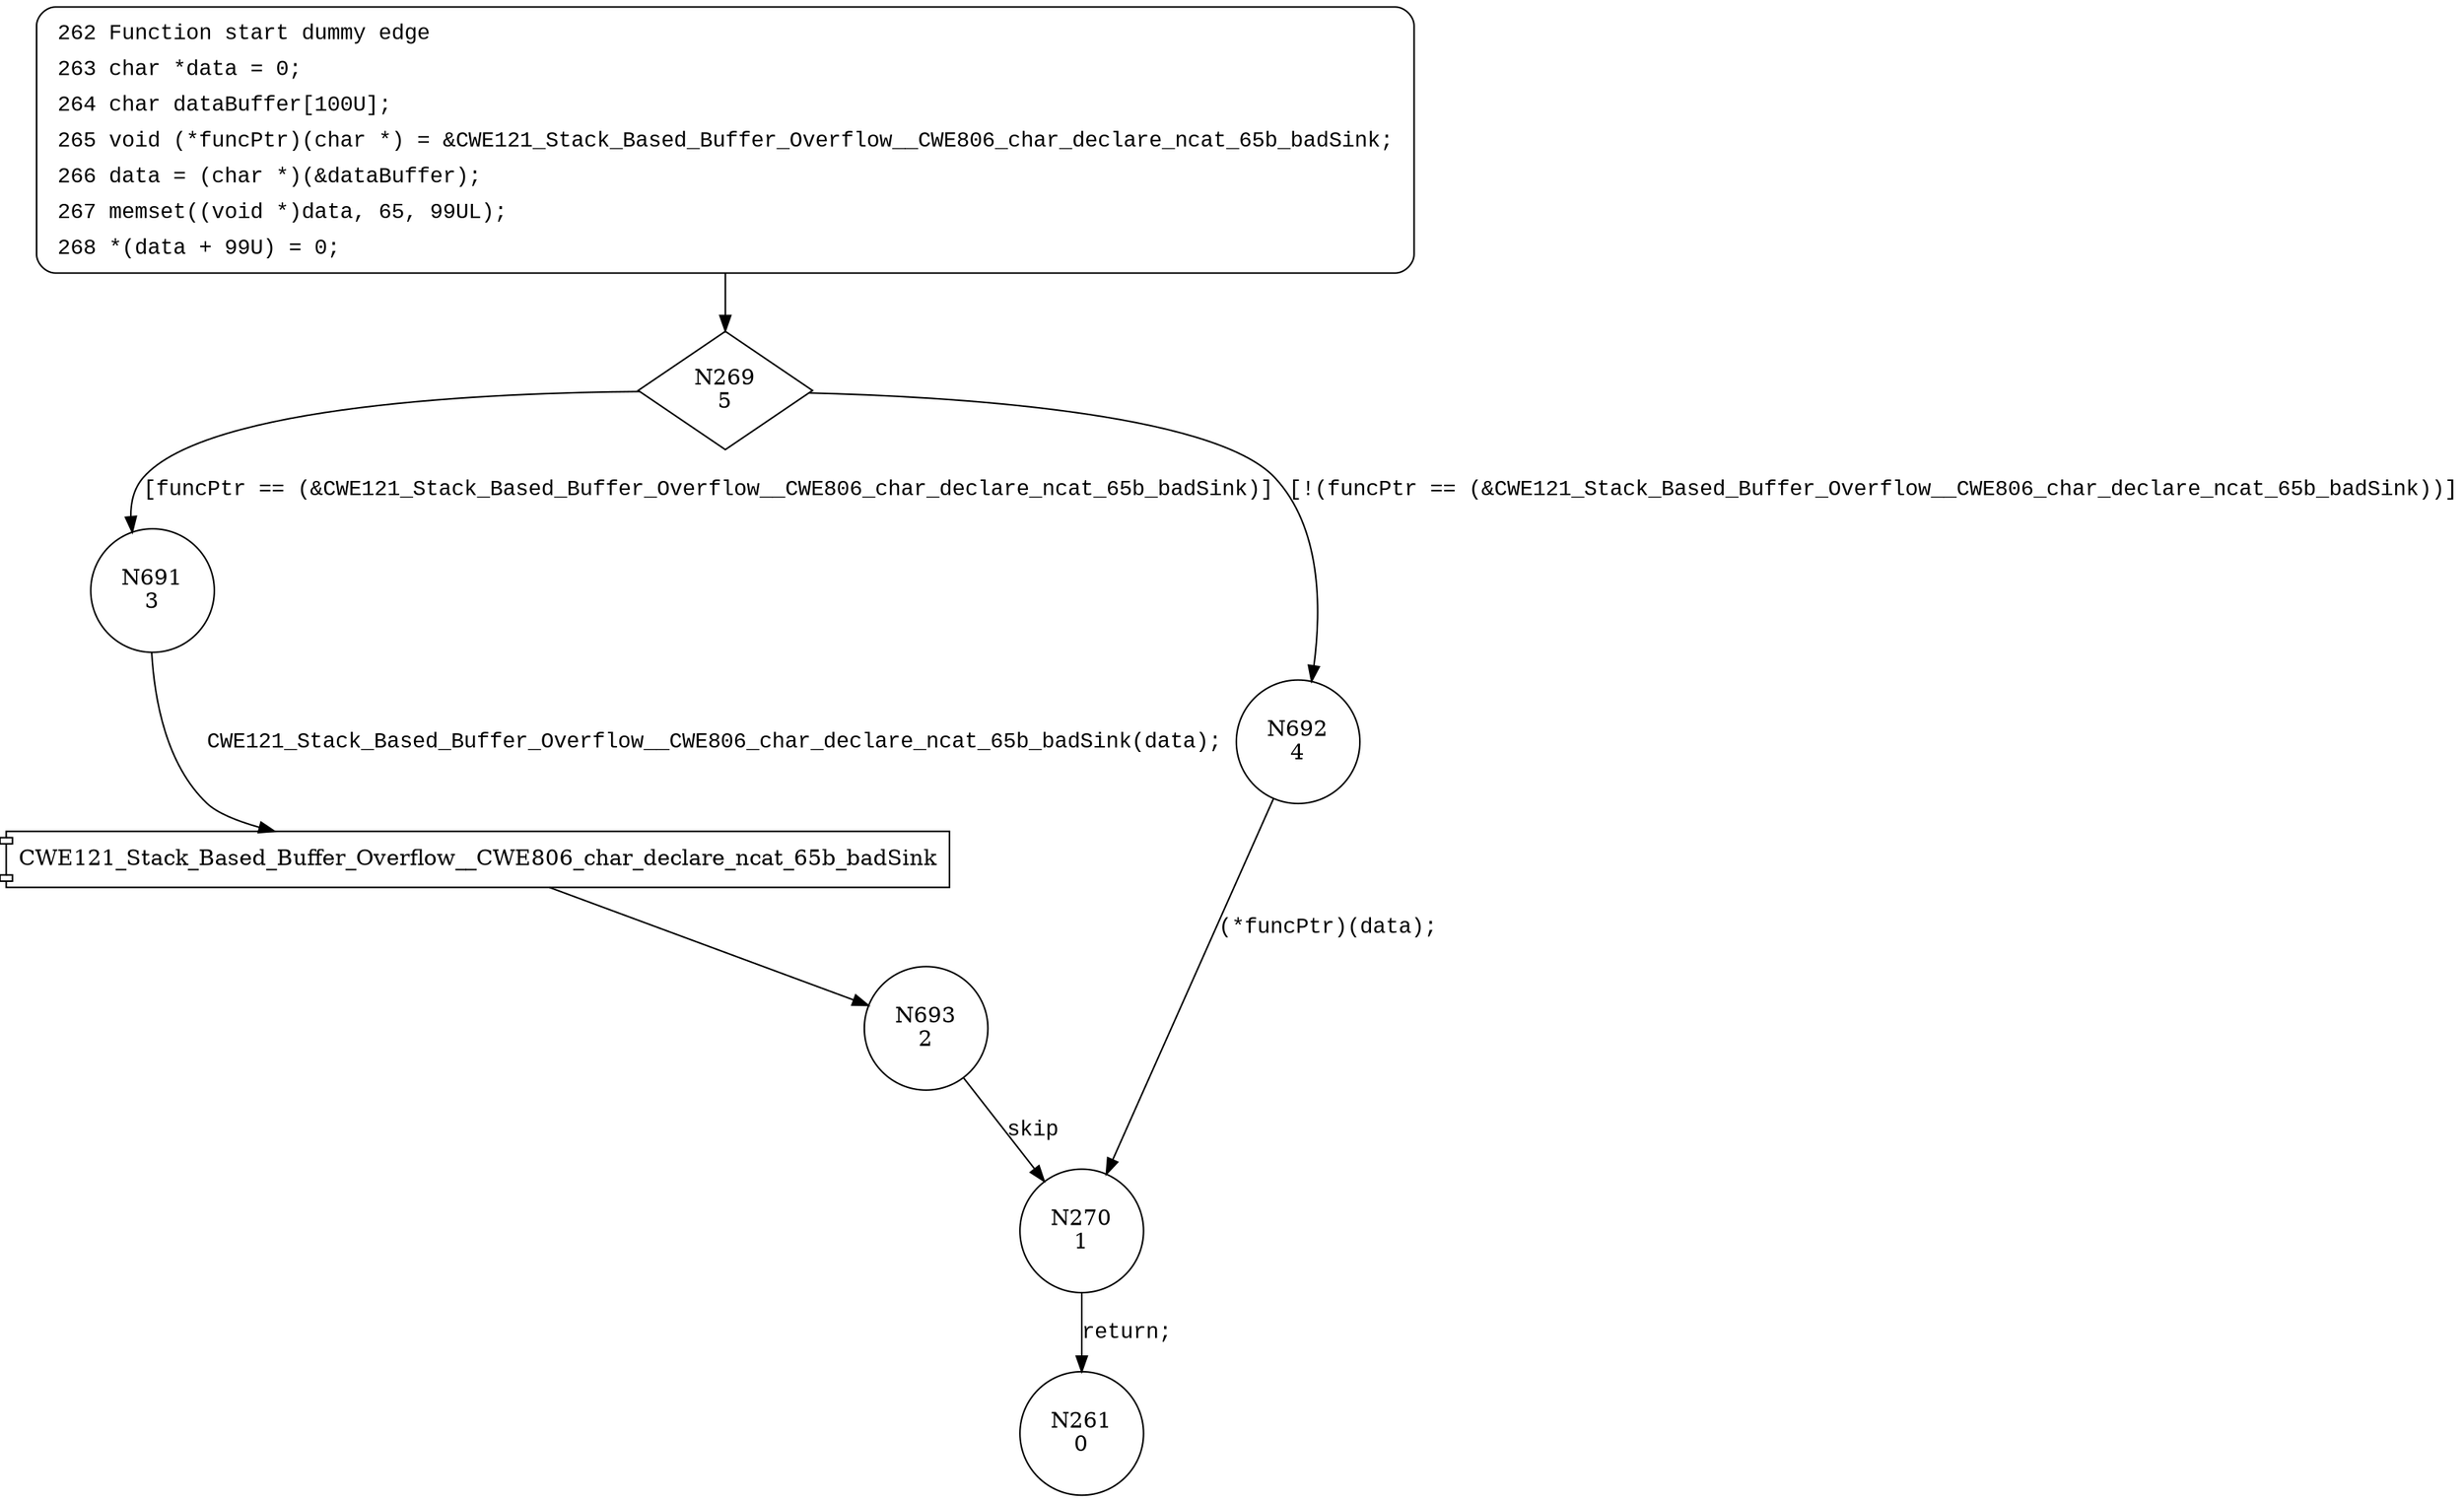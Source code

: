 digraph CWE121_Stack_Based_Buffer_Overflow__CWE806_char_declare_ncat_65_bad {
269 [shape="diamond" label="N269\n5"]
691 [shape="circle" label="N691\n3"]
692 [shape="circle" label="N692\n4"]
270 [shape="circle" label="N270\n1"]
261 [shape="circle" label="N261\n0"]
693 [shape="circle" label="N693\n2"]
262 [style="filled,bold" penwidth="1" fillcolor="white" fontname="Courier New" shape="Mrecord" label=<<table border="0" cellborder="0" cellpadding="3" bgcolor="white"><tr><td align="right">262</td><td align="left">Function start dummy edge</td></tr><tr><td align="right">263</td><td align="left">char *data = 0;</td></tr><tr><td align="right">264</td><td align="left">char dataBuffer[100U];</td></tr><tr><td align="right">265</td><td align="left">void (*funcPtr)(char *) = &amp;CWE121_Stack_Based_Buffer_Overflow__CWE806_char_declare_ncat_65b_badSink;</td></tr><tr><td align="right">266</td><td align="left">data = (char *)(&amp;dataBuffer);</td></tr><tr><td align="right">267</td><td align="left">memset((void *)data, 65, 99UL);</td></tr><tr><td align="right">268</td><td align="left">*(data + 99U) = 0;</td></tr></table>>]
262 -> 269[label=""]
269 -> 691 [label="[funcPtr == (&CWE121_Stack_Based_Buffer_Overflow__CWE806_char_declare_ncat_65b_badSink)]" fontname="Courier New"]
269 -> 692 [label="[!(funcPtr == (&CWE121_Stack_Based_Buffer_Overflow__CWE806_char_declare_ncat_65b_badSink))]" fontname="Courier New"]
270 -> 261 [label="return;" fontname="Courier New"]
100029 [shape="component" label="CWE121_Stack_Based_Buffer_Overflow__CWE806_char_declare_ncat_65b_badSink"]
691 -> 100029 [label="CWE121_Stack_Based_Buffer_Overflow__CWE806_char_declare_ncat_65b_badSink(data);" fontname="Courier New"]
100029 -> 693 [label="" fontname="Courier New"]
692 -> 270 [label="(*funcPtr)(data);" fontname="Courier New"]
693 -> 270 [label="skip" fontname="Courier New"]
}